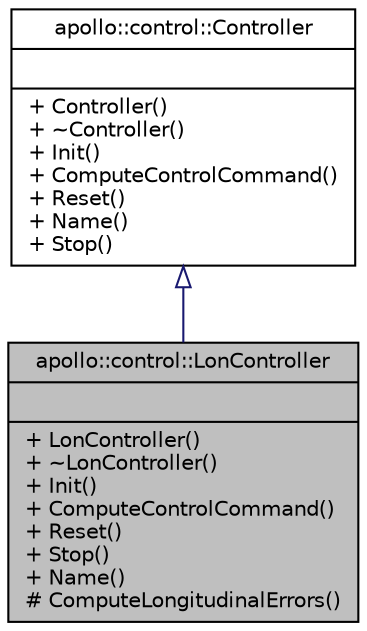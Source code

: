 digraph "apollo::control::LonController"
{
  edge [fontname="Helvetica",fontsize="10",labelfontname="Helvetica",labelfontsize="10"];
  node [fontname="Helvetica",fontsize="10",shape=record];
  Node1 [label="{apollo::control::LonController\n||+ LonController()\l+ ~LonController()\l+ Init()\l+ ComputeControlCommand()\l+ Reset()\l+ Stop()\l+ Name()\l# ComputeLongitudinalErrors()\l}",height=0.2,width=0.4,color="black", fillcolor="grey75", style="filled" fontcolor="black"];
  Node2 -> Node1 [dir="back",color="midnightblue",fontsize="10",style="solid",arrowtail="onormal",fontname="Helvetica"];
  Node2 [label="{apollo::control::Controller\n||+ Controller()\l+ ~Controller()\l+ Init()\l+ ComputeControlCommand()\l+ Reset()\l+ Name()\l+ Stop()\l}",height=0.2,width=0.4,color="black", fillcolor="white", style="filled",URL="$classapollo_1_1control_1_1Controller.html",tooltip="base class for all controllers. "];
}
